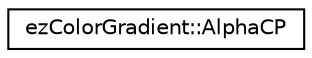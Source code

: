 digraph "Graphical Class Hierarchy"
{
 // LATEX_PDF_SIZE
  edge [fontname="Helvetica",fontsize="10",labelfontname="Helvetica",labelfontsize="10"];
  node [fontname="Helvetica",fontsize="10",shape=record];
  rankdir="LR";
  Node0 [label="ezColorGradient::AlphaCP",height=0.2,width=0.4,color="black", fillcolor="white", style="filled",URL="$d5/dd9/structez_color_gradient_1_1_alpha_c_p.htm",tooltip="Alpha control point."];
}
